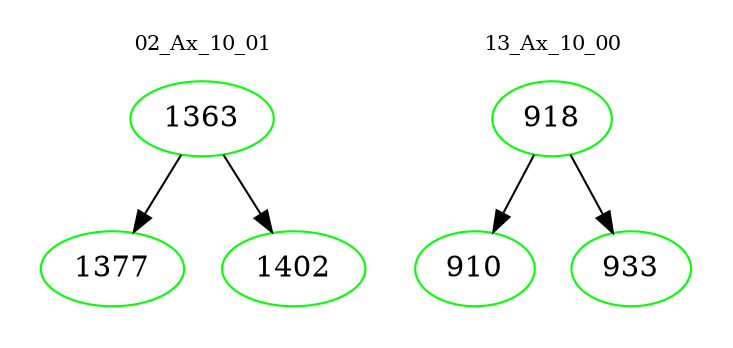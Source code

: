 digraph{
subgraph cluster_0 {
color = white
label = "02_Ax_10_01";
fontsize=10;
T0_1363 [label="1363", color="green"]
T0_1363 -> T0_1377 [color="black"]
T0_1377 [label="1377", color="green"]
T0_1363 -> T0_1402 [color="black"]
T0_1402 [label="1402", color="green"]
}
subgraph cluster_1 {
color = white
label = "13_Ax_10_00";
fontsize=10;
T1_918 [label="918", color="green"]
T1_918 -> T1_910 [color="black"]
T1_910 [label="910", color="green"]
T1_918 -> T1_933 [color="black"]
T1_933 [label="933", color="green"]
}
}
